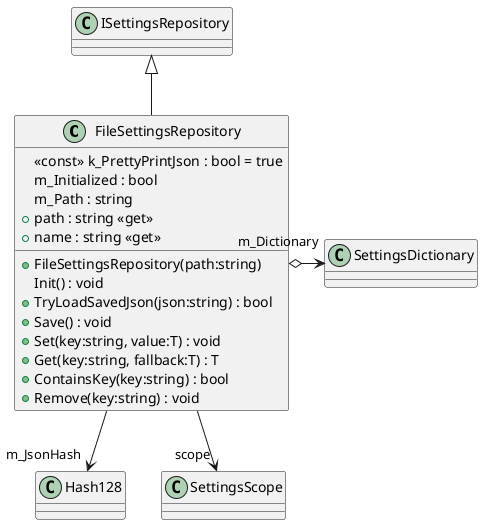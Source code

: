 @startuml
class FileSettingsRepository {
    <<const>> k_PrettyPrintJson : bool = true
    m_Initialized : bool
    m_Path : string
    + FileSettingsRepository(path:string)
    Init() : void
    + path : string <<get>>
    + name : string <<get>>
    + TryLoadSavedJson(json:string) : bool
    + Save() : void
    + Set(key:string, value:T) : void
    + Get(key:string, fallback:T) : T
    + ContainsKey(key:string) : bool
    + Remove(key:string) : void
}
ISettingsRepository <|-- FileSettingsRepository
FileSettingsRepository o-> "m_Dictionary" SettingsDictionary
FileSettingsRepository --> "m_JsonHash" Hash128
FileSettingsRepository --> "scope" SettingsScope
@enduml
